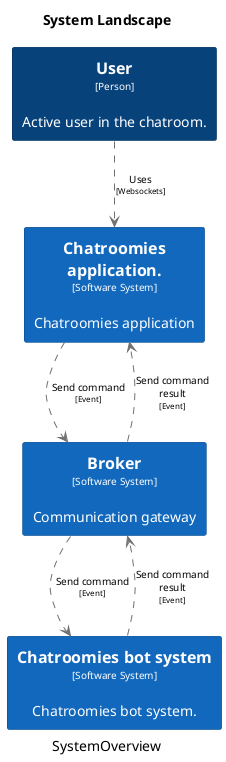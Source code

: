 @startuml(id=chatroomies)
title System Landscape
caption SystemOverview

skinparam {
  shadowing false
  arrowFontSize 10
  defaultTextAlignment center
  wrapWidth 200
  maxMessageSize 100
}
hide stereotype
skinparam rectangle<<1>> {
  BackgroundColor #08427b
  FontColor #ffffff
  BorderColor #052E56
}
skinparam rectangle<<2>> {
  BackgroundColor #1168bd
  FontColor #ffffff
  BorderColor #0B4884
}
skinparam rectangle<<6>> {
  BackgroundColor #1168bd
  FontColor #ffffff
  BorderColor #0B4884
}
skinparam rectangle<<7>> {
  BackgroundColor #1168bd
  FontColor #ffffff
  BorderColor #0B4884
}
rectangle "==User\n<size:10>[Person]</size>\n\nActive user in the chatroom." <<1>> as 1
rectangle "==Broker\n<size:10>[Software System]</size>\n\nCommunication gateway" <<7>> as 7
rectangle "==Chatroomies application.\n<size:10>[Software System]</size>\n\nChatroomies application" <<2>> as 2
rectangle "==Chatroomies bot system\n<size:10>[Software System]</size>\n\nChatroomies bot system." <<6>> as 6
7 .[#707070].> 2 : "Send command result\n<size:8>[Event]</size>"
7 .[#707070].> 6 : "Send command\n<size:8>[Event]</size>"
2 .[#707070].> 7 : "Send command\n<size:8>[Event]</size>"
6 .[#707070].> 7 : "Send command result\n<size:8>[Event]</size>"
1 .[#707070].> 2 : "Uses\n<size:8>[Websockets]</size>"
@enduml